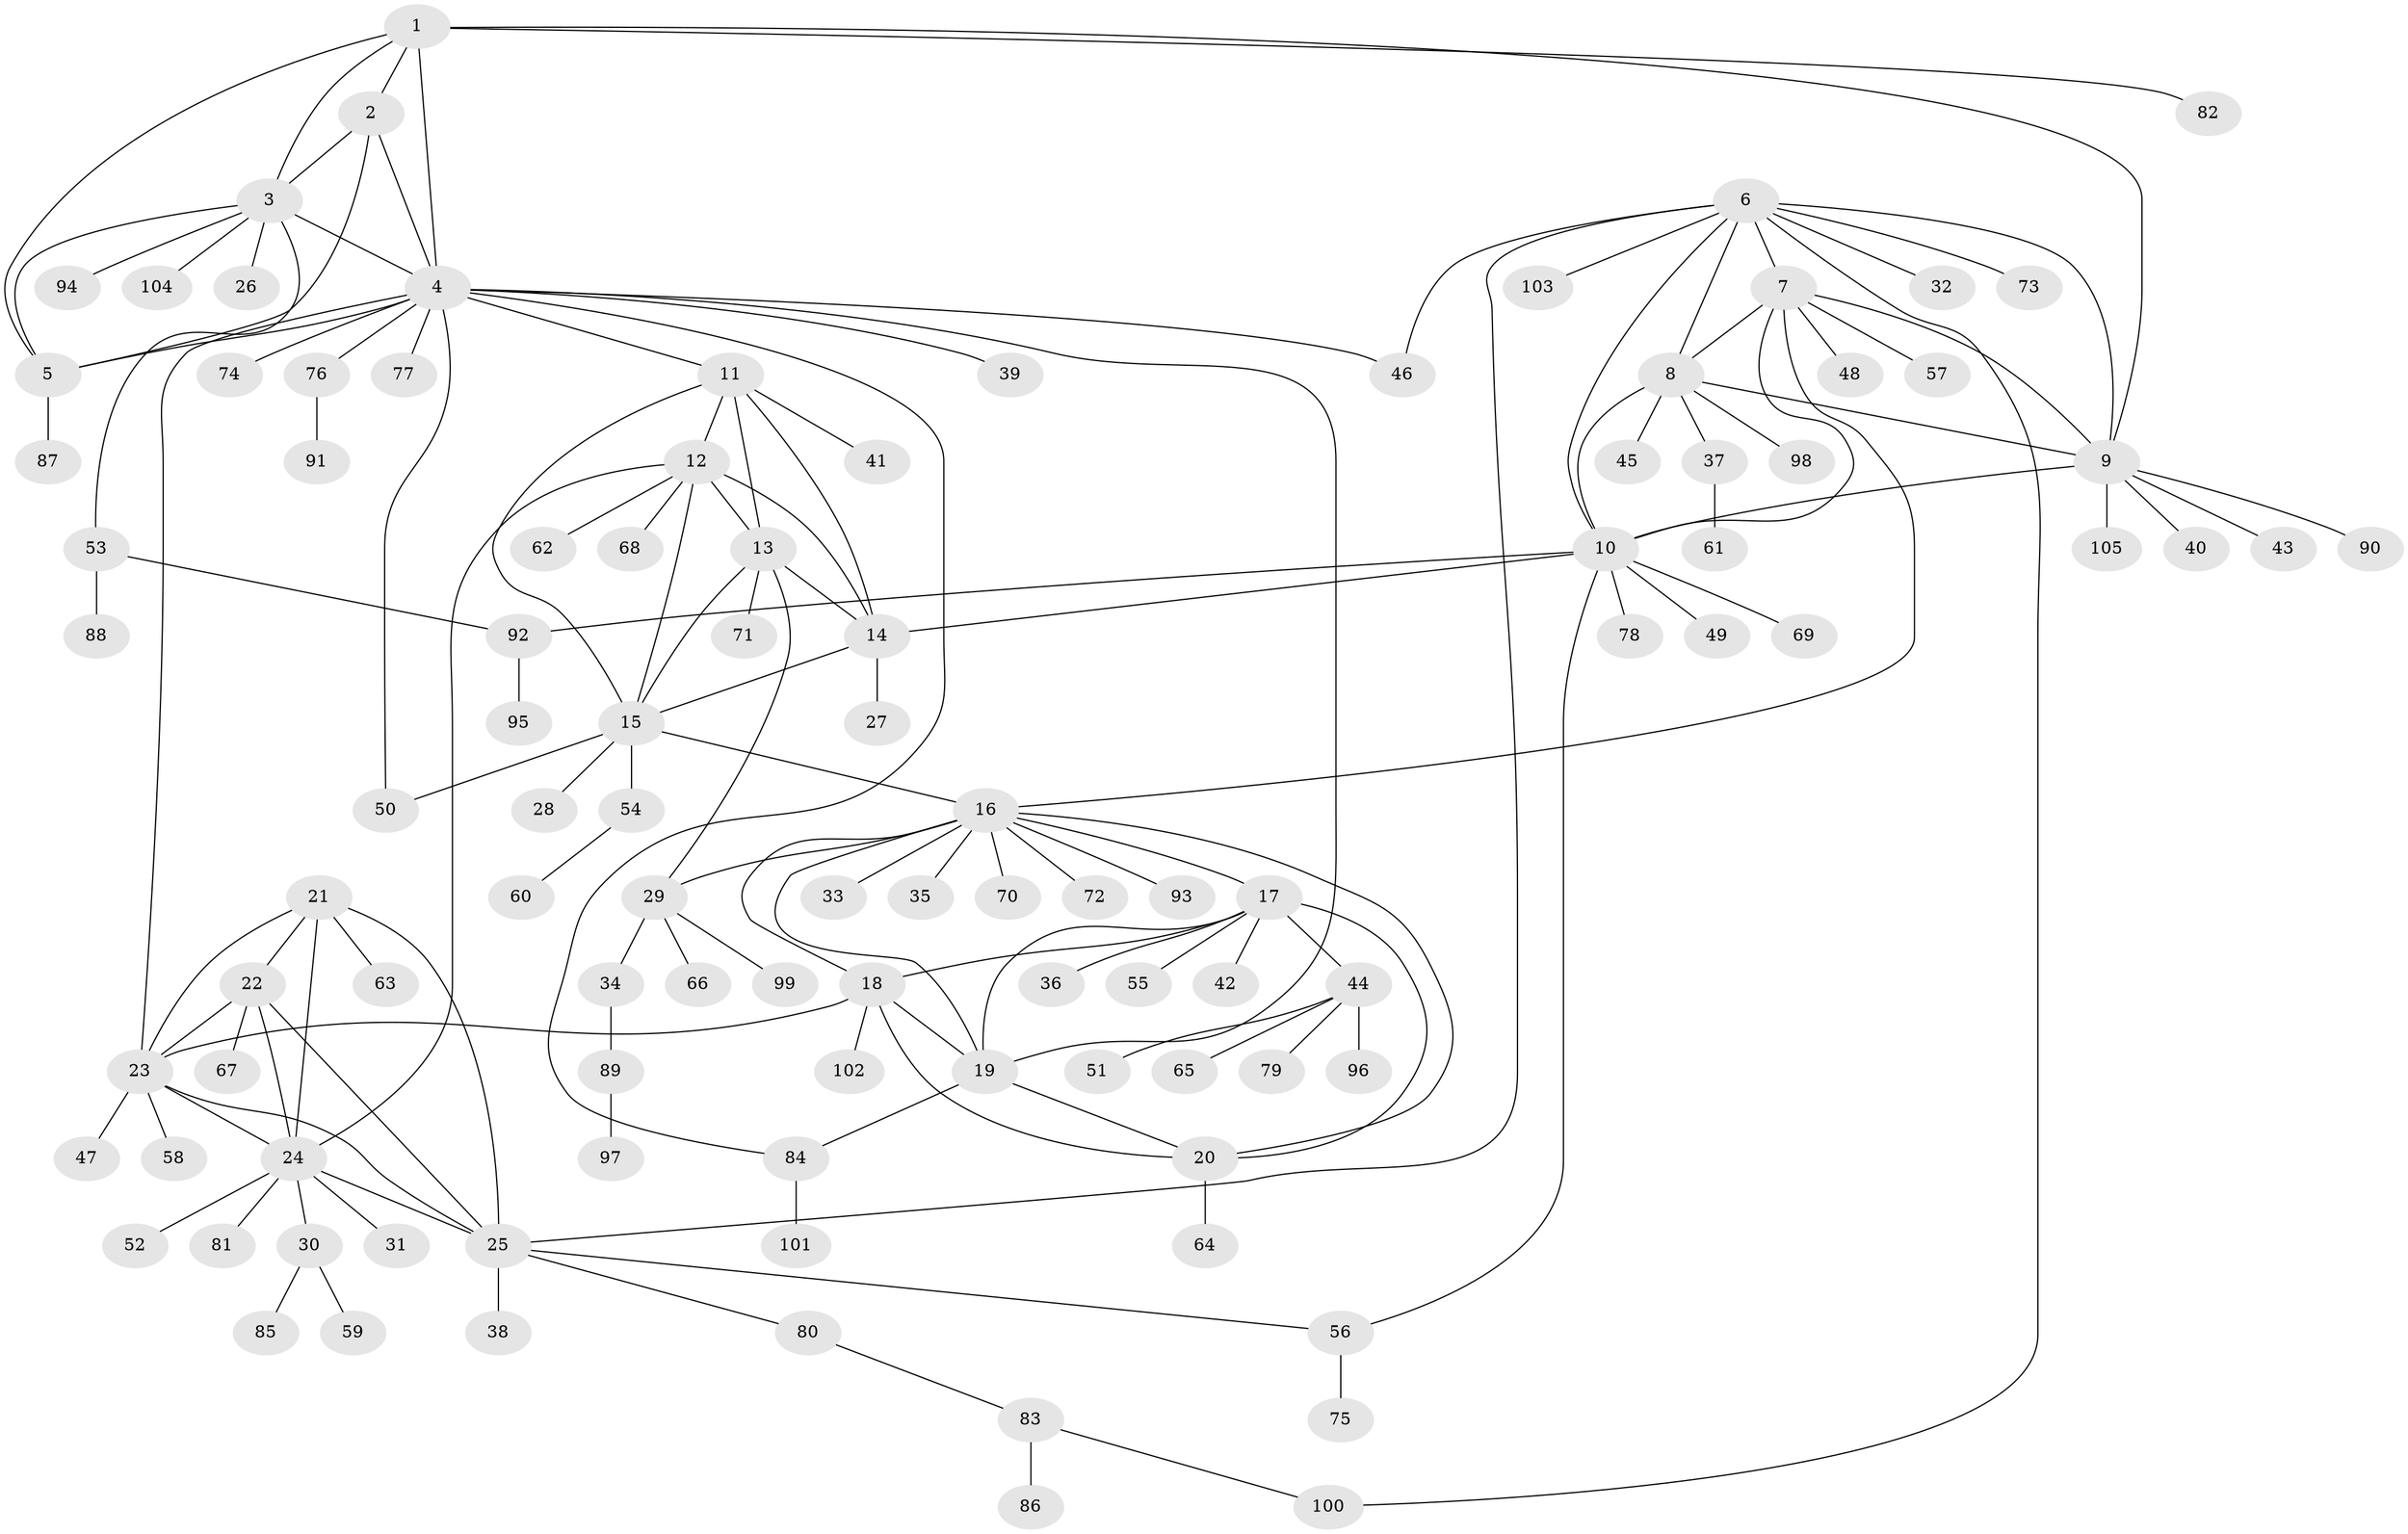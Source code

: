 // Generated by graph-tools (version 1.1) at 2025/50/03/09/25 03:50:30]
// undirected, 105 vertices, 147 edges
graph export_dot {
graph [start="1"]
  node [color=gray90,style=filled];
  1;
  2;
  3;
  4;
  5;
  6;
  7;
  8;
  9;
  10;
  11;
  12;
  13;
  14;
  15;
  16;
  17;
  18;
  19;
  20;
  21;
  22;
  23;
  24;
  25;
  26;
  27;
  28;
  29;
  30;
  31;
  32;
  33;
  34;
  35;
  36;
  37;
  38;
  39;
  40;
  41;
  42;
  43;
  44;
  45;
  46;
  47;
  48;
  49;
  50;
  51;
  52;
  53;
  54;
  55;
  56;
  57;
  58;
  59;
  60;
  61;
  62;
  63;
  64;
  65;
  66;
  67;
  68;
  69;
  70;
  71;
  72;
  73;
  74;
  75;
  76;
  77;
  78;
  79;
  80;
  81;
  82;
  83;
  84;
  85;
  86;
  87;
  88;
  89;
  90;
  91;
  92;
  93;
  94;
  95;
  96;
  97;
  98;
  99;
  100;
  101;
  102;
  103;
  104;
  105;
  1 -- 2;
  1 -- 3;
  1 -- 4;
  1 -- 5;
  1 -- 9;
  1 -- 82;
  2 -- 3;
  2 -- 4;
  2 -- 5;
  3 -- 4;
  3 -- 5;
  3 -- 26;
  3 -- 53;
  3 -- 94;
  3 -- 104;
  4 -- 5;
  4 -- 11;
  4 -- 19;
  4 -- 23;
  4 -- 39;
  4 -- 46;
  4 -- 50;
  4 -- 74;
  4 -- 76;
  4 -- 77;
  4 -- 84;
  5 -- 87;
  6 -- 7;
  6 -- 8;
  6 -- 9;
  6 -- 10;
  6 -- 25;
  6 -- 32;
  6 -- 46;
  6 -- 73;
  6 -- 100;
  6 -- 103;
  7 -- 8;
  7 -- 9;
  7 -- 10;
  7 -- 16;
  7 -- 48;
  7 -- 57;
  8 -- 9;
  8 -- 10;
  8 -- 37;
  8 -- 45;
  8 -- 98;
  9 -- 10;
  9 -- 40;
  9 -- 43;
  9 -- 90;
  9 -- 105;
  10 -- 14;
  10 -- 49;
  10 -- 56;
  10 -- 69;
  10 -- 78;
  10 -- 92;
  11 -- 12;
  11 -- 13;
  11 -- 14;
  11 -- 15;
  11 -- 41;
  12 -- 13;
  12 -- 14;
  12 -- 15;
  12 -- 24;
  12 -- 62;
  12 -- 68;
  13 -- 14;
  13 -- 15;
  13 -- 29;
  13 -- 71;
  14 -- 15;
  14 -- 27;
  15 -- 16;
  15 -- 28;
  15 -- 50;
  15 -- 54;
  16 -- 17;
  16 -- 18;
  16 -- 19;
  16 -- 20;
  16 -- 29;
  16 -- 33;
  16 -- 35;
  16 -- 70;
  16 -- 72;
  16 -- 93;
  17 -- 18;
  17 -- 19;
  17 -- 20;
  17 -- 36;
  17 -- 42;
  17 -- 44;
  17 -- 55;
  18 -- 19;
  18 -- 20;
  18 -- 23;
  18 -- 102;
  19 -- 20;
  19 -- 84;
  20 -- 64;
  21 -- 22;
  21 -- 23;
  21 -- 24;
  21 -- 25;
  21 -- 63;
  22 -- 23;
  22 -- 24;
  22 -- 25;
  22 -- 67;
  23 -- 24;
  23 -- 25;
  23 -- 47;
  23 -- 58;
  24 -- 25;
  24 -- 30;
  24 -- 31;
  24 -- 52;
  24 -- 81;
  25 -- 38;
  25 -- 56;
  25 -- 80;
  29 -- 34;
  29 -- 66;
  29 -- 99;
  30 -- 59;
  30 -- 85;
  34 -- 89;
  37 -- 61;
  44 -- 51;
  44 -- 65;
  44 -- 79;
  44 -- 96;
  53 -- 88;
  53 -- 92;
  54 -- 60;
  56 -- 75;
  76 -- 91;
  80 -- 83;
  83 -- 86;
  83 -- 100;
  84 -- 101;
  89 -- 97;
  92 -- 95;
}
